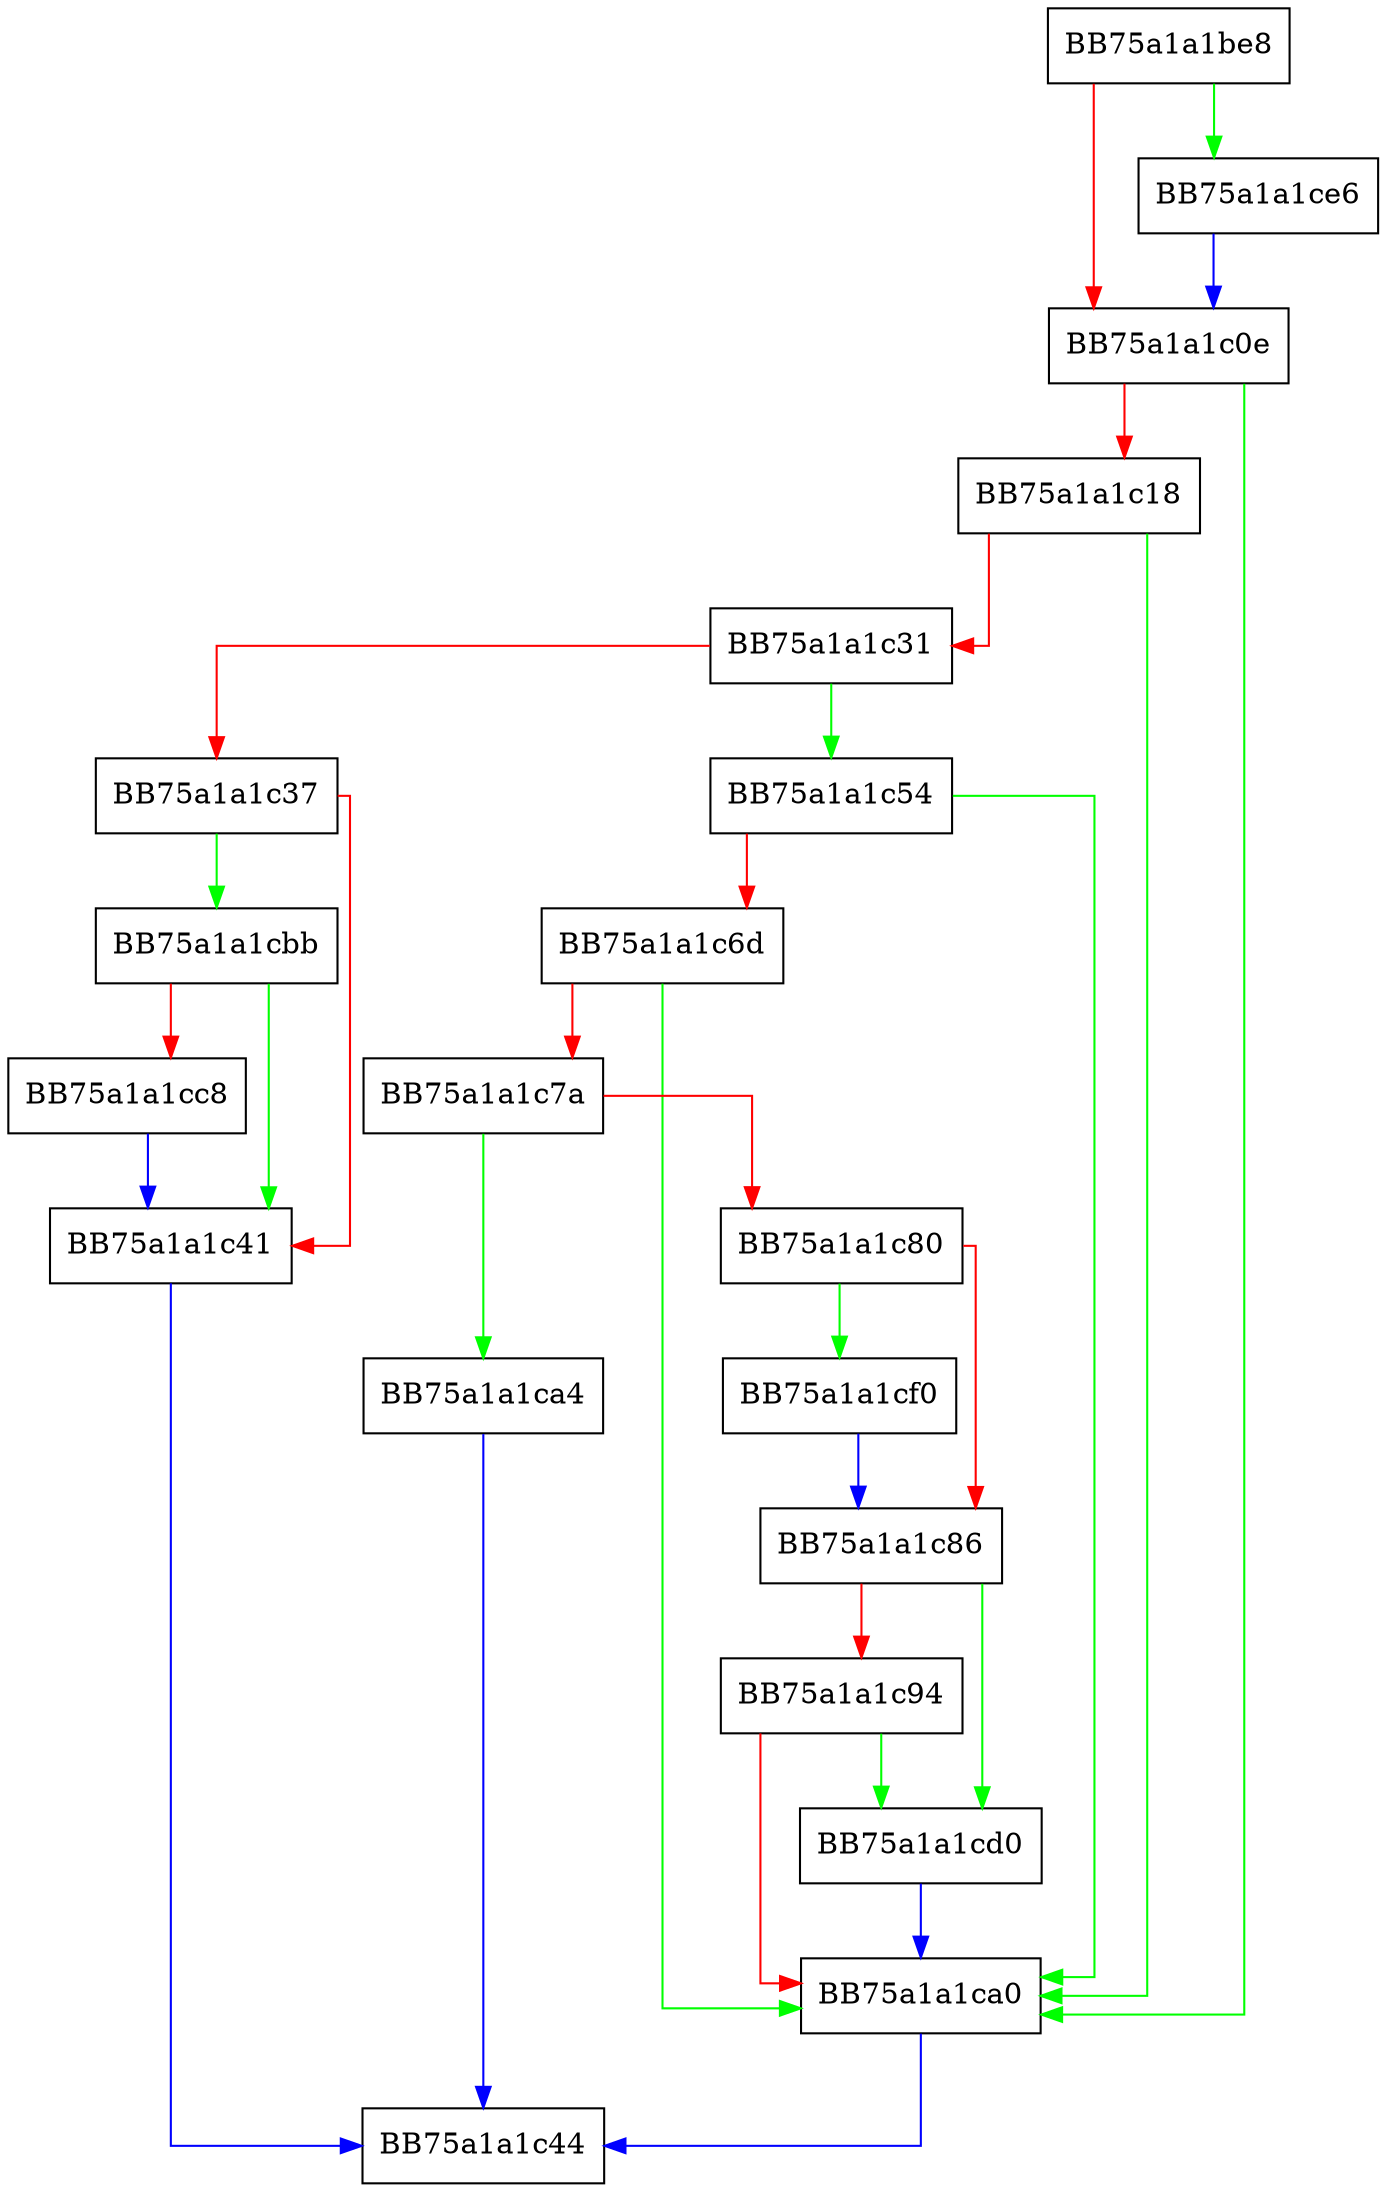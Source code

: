 digraph may_close_loop {
  node [shape="box"];
  graph [splines=ortho];
  BB75a1a1be8 -> BB75a1a1ce6 [color="green"];
  BB75a1a1be8 -> BB75a1a1c0e [color="red"];
  BB75a1a1c0e -> BB75a1a1ca0 [color="green"];
  BB75a1a1c0e -> BB75a1a1c18 [color="red"];
  BB75a1a1c18 -> BB75a1a1ca0 [color="green"];
  BB75a1a1c18 -> BB75a1a1c31 [color="red"];
  BB75a1a1c31 -> BB75a1a1c54 [color="green"];
  BB75a1a1c31 -> BB75a1a1c37 [color="red"];
  BB75a1a1c37 -> BB75a1a1cbb [color="green"];
  BB75a1a1c37 -> BB75a1a1c41 [color="red"];
  BB75a1a1c41 -> BB75a1a1c44 [color="blue"];
  BB75a1a1c54 -> BB75a1a1ca0 [color="green"];
  BB75a1a1c54 -> BB75a1a1c6d [color="red"];
  BB75a1a1c6d -> BB75a1a1ca0 [color="green"];
  BB75a1a1c6d -> BB75a1a1c7a [color="red"];
  BB75a1a1c7a -> BB75a1a1ca4 [color="green"];
  BB75a1a1c7a -> BB75a1a1c80 [color="red"];
  BB75a1a1c80 -> BB75a1a1cf0 [color="green"];
  BB75a1a1c80 -> BB75a1a1c86 [color="red"];
  BB75a1a1c86 -> BB75a1a1cd0 [color="green"];
  BB75a1a1c86 -> BB75a1a1c94 [color="red"];
  BB75a1a1c94 -> BB75a1a1cd0 [color="green"];
  BB75a1a1c94 -> BB75a1a1ca0 [color="red"];
  BB75a1a1ca0 -> BB75a1a1c44 [color="blue"];
  BB75a1a1ca4 -> BB75a1a1c44 [color="blue"];
  BB75a1a1cbb -> BB75a1a1c41 [color="green"];
  BB75a1a1cbb -> BB75a1a1cc8 [color="red"];
  BB75a1a1cc8 -> BB75a1a1c41 [color="blue"];
  BB75a1a1cd0 -> BB75a1a1ca0 [color="blue"];
  BB75a1a1ce6 -> BB75a1a1c0e [color="blue"];
  BB75a1a1cf0 -> BB75a1a1c86 [color="blue"];
}